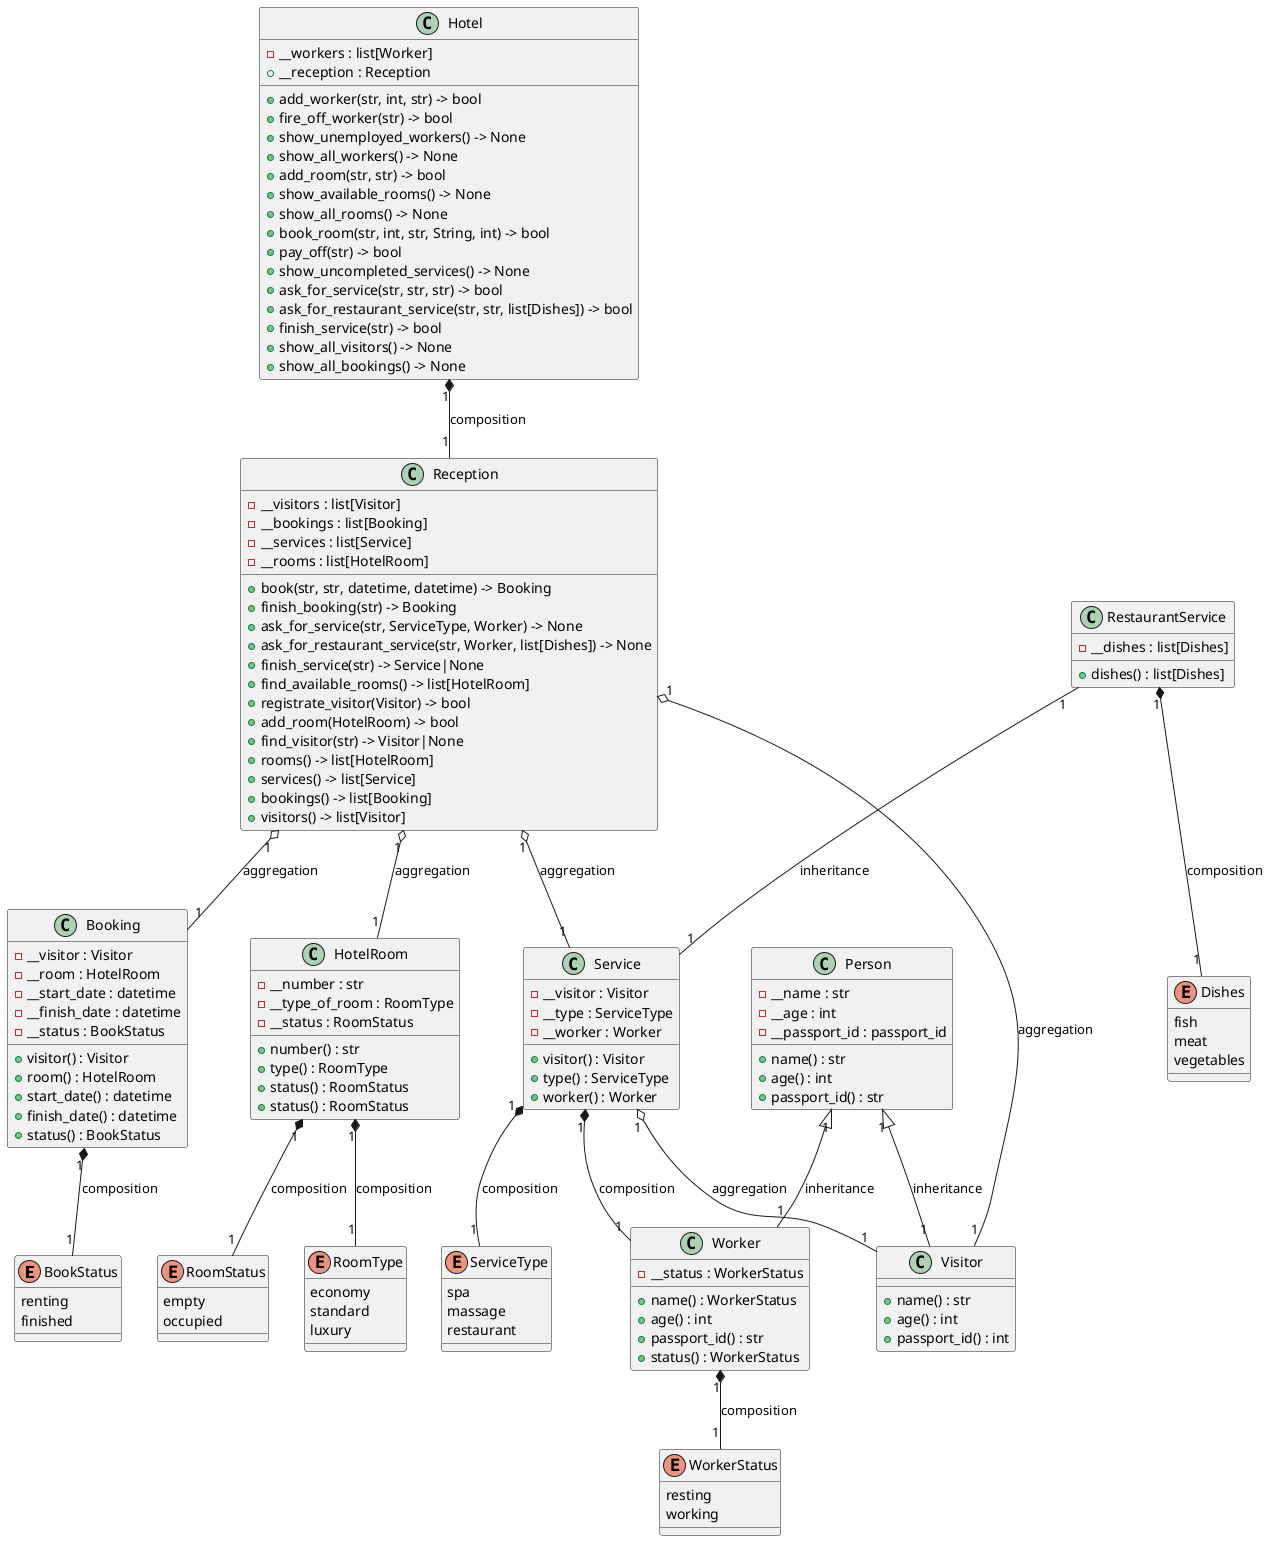 @startuml

enum BookStatus {
    renting
    finished
}

enum RoomStatus {
    empty
    occupied
}

enum RoomType {
    economy
    standard
    luxury
}

enum ServiceType {
    spa
    massage
    restaurant
}

enum WorkerStatus {
    resting
    working
}

enum Dishes {
    fish
    meat
    vegetables
}

class Person {
    - __name : str
    - __age : int
    - __passport_id : passport_id
    + name() : str
    + age() : int
    + passport_id() : str
}

class HotelRoom {
    - __number : str
    - __type_of_room : RoomType
    - __status : RoomStatus
    + number() : str
    + type() : RoomType
    + status() : RoomStatus
    + status() : RoomStatus
}

class Visitor {
    + name() : str
    + age() : int
    + passport_id() : int
}

class Worker {
    -  __status : WorkerStatus
    + name() : WorkerStatus
    + age() : int
    + passport_id() : str
    + status() : WorkerStatus
}

class Booking {
    - __visitor : Visitor
    - __room : HotelRoom
    - __start_date : datetime
    - __finish_date : datetime
    - __status : BookStatus
    + visitor() : Visitor
    + room() : HotelRoom
    + start_date() : datetime
    + finish_date() : datetime
    + status() : BookStatus
}

class Service {
    - __visitor : Visitor
    - __type : ServiceType
    - __worker : Worker
    + visitor() : Visitor
    + type() : ServiceType
    + worker() : Worker
}

class RestaurantService {
    - __dishes : list[Dishes]
    + dishes() : list[Dishes]
}

class Hotel {
    - __workers : list[Worker]
    + __reception : Reception
    +add_worker(str, int, str) -> bool
    +fire_off_worker(str) -> bool
    +show_unemployed_workers() -> None
    +show_all_workers() -> None
    +add_room(str, str) -> bool
    +show_available_rooms() -> None
    +show_all_rooms() -> None
    +book_room(str, int, str, String, int) -> bool
    +pay_off(str) -> bool
    +show_uncompleted_services() -> None
    +ask_for_service(str, str, str) -> bool
    +ask_for_restaurant_service(str, str, list[Dishes]) -> bool
    +finish_service(str) -> bool
    +show_all_visitors() -> None
    +show_all_bookings() -> None
}

class Reception {
    - __visitors : list[Visitor]
    - __bookings : list[Booking]
    - __services : list[Service]
    - __rooms : list[HotelRoom]
    +book(str, str, datetime, datetime) -> Booking
    +finish_booking(str) -> Booking
    +ask_for_service(str, ServiceType, Worker) -> None
    +ask_for_restaurant_service(str, Worker, list[Dishes]) -> None
    +finish_service(str) -> Service|None
    +find_available_rooms() -> list[HotelRoom]
    +registrate_visitor(Visitor) -> bool
    +add_room(HotelRoom) -> bool
    +find_visitor(str) -> Visitor|None
    +rooms() -> list[HotelRoom]
    +services() -> list[Service]
    +bookings() -> list[Booking]
    +visitors() -> list[Visitor]
}

Person "1" <|-- "1" Visitor : inheritance
Person "1" <|-- "1" Worker : inheritance
HotelRoom "1" *-- "1" RoomType : composition
HotelRoom "1" *-- "1" RoomStatus : composition
Booking "1" *-- "1" BookStatus : composition
Worker "1" *-- "1" WorkerStatus : composition
RestaurantService "1" *-- "1" Dishes : composition
Service "1" *-- "1" ServiceType : composition
Service "1" *-- "1" Worker : composition
RestaurantService "1" -- "1" Service : inheritance
Service "1" o-- "1" Visitor : aggregation
Hotel "1" *-- "1" Reception : composition
Reception "1" o-- "1" Visitor : aggregation
Reception "1" o-- "1" Booking : aggregation
Reception "1" o-- "1" Service : aggregation
Reception "1" o-- "1" HotelRoom : aggregation

@enduml